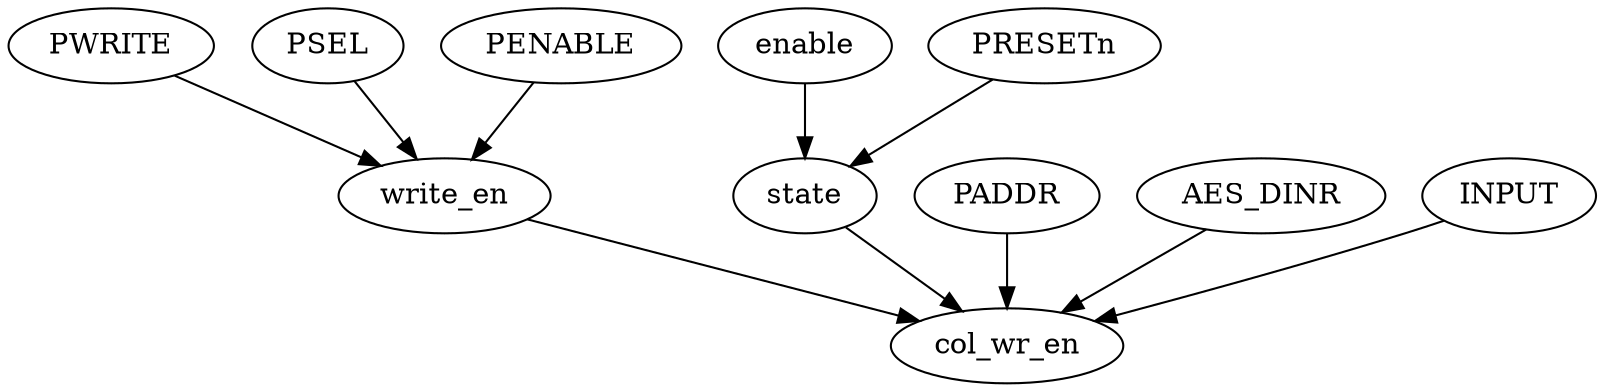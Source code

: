 strict digraph "" {
	PWRITE	 [complexity=10,
		importance=0.0328349814813,
		rank=0.00328349814813];
	write_en	 [complexity=6,
		importance=0.0248004075249,
		rank=0.00413340125416];
	PWRITE -> write_en;
	col_wr_en	 [complexity=0,
		importance=0.0120790499233,
		rank=0.0];
	write_en -> col_wr_en;
	PSEL	 [complexity=10,
		importance=0.0328349814813,
		rank=0.00328349814813];
	PSEL -> write_en;
	PENABLE	 [complexity=10,
		importance=0.0328349814813,
		rank=0.00328349814813];
	PENABLE -> write_en;
	state	 [complexity=6,
		importance=0.0454149856744,
		rank=0.00756916427906];
	state -> col_wr_en;
	enable	 [complexity=7,
		importance=0.101665405071,
		rank=0.0145236292958];
	enable -> state;
	PADDR	 [complexity=6,
		importance=0.0201136238797,
		rank=0.00335227064661];
	PADDR -> col_wr_en;
	AES_DINR	 [complexity=6,
		importance=0.0201136238797,
		rank=0.00335227064661];
	AES_DINR -> col_wr_en;
	PRESETn	 [complexity=7,
		importance=0.144279530979,
		rank=0.0206113615685];
	PRESETn -> state;
	INPUT	 [complexity=6,
		importance=0.0201136238797,
		rank=0.00335227064661];
	INPUT -> col_wr_en;
}
